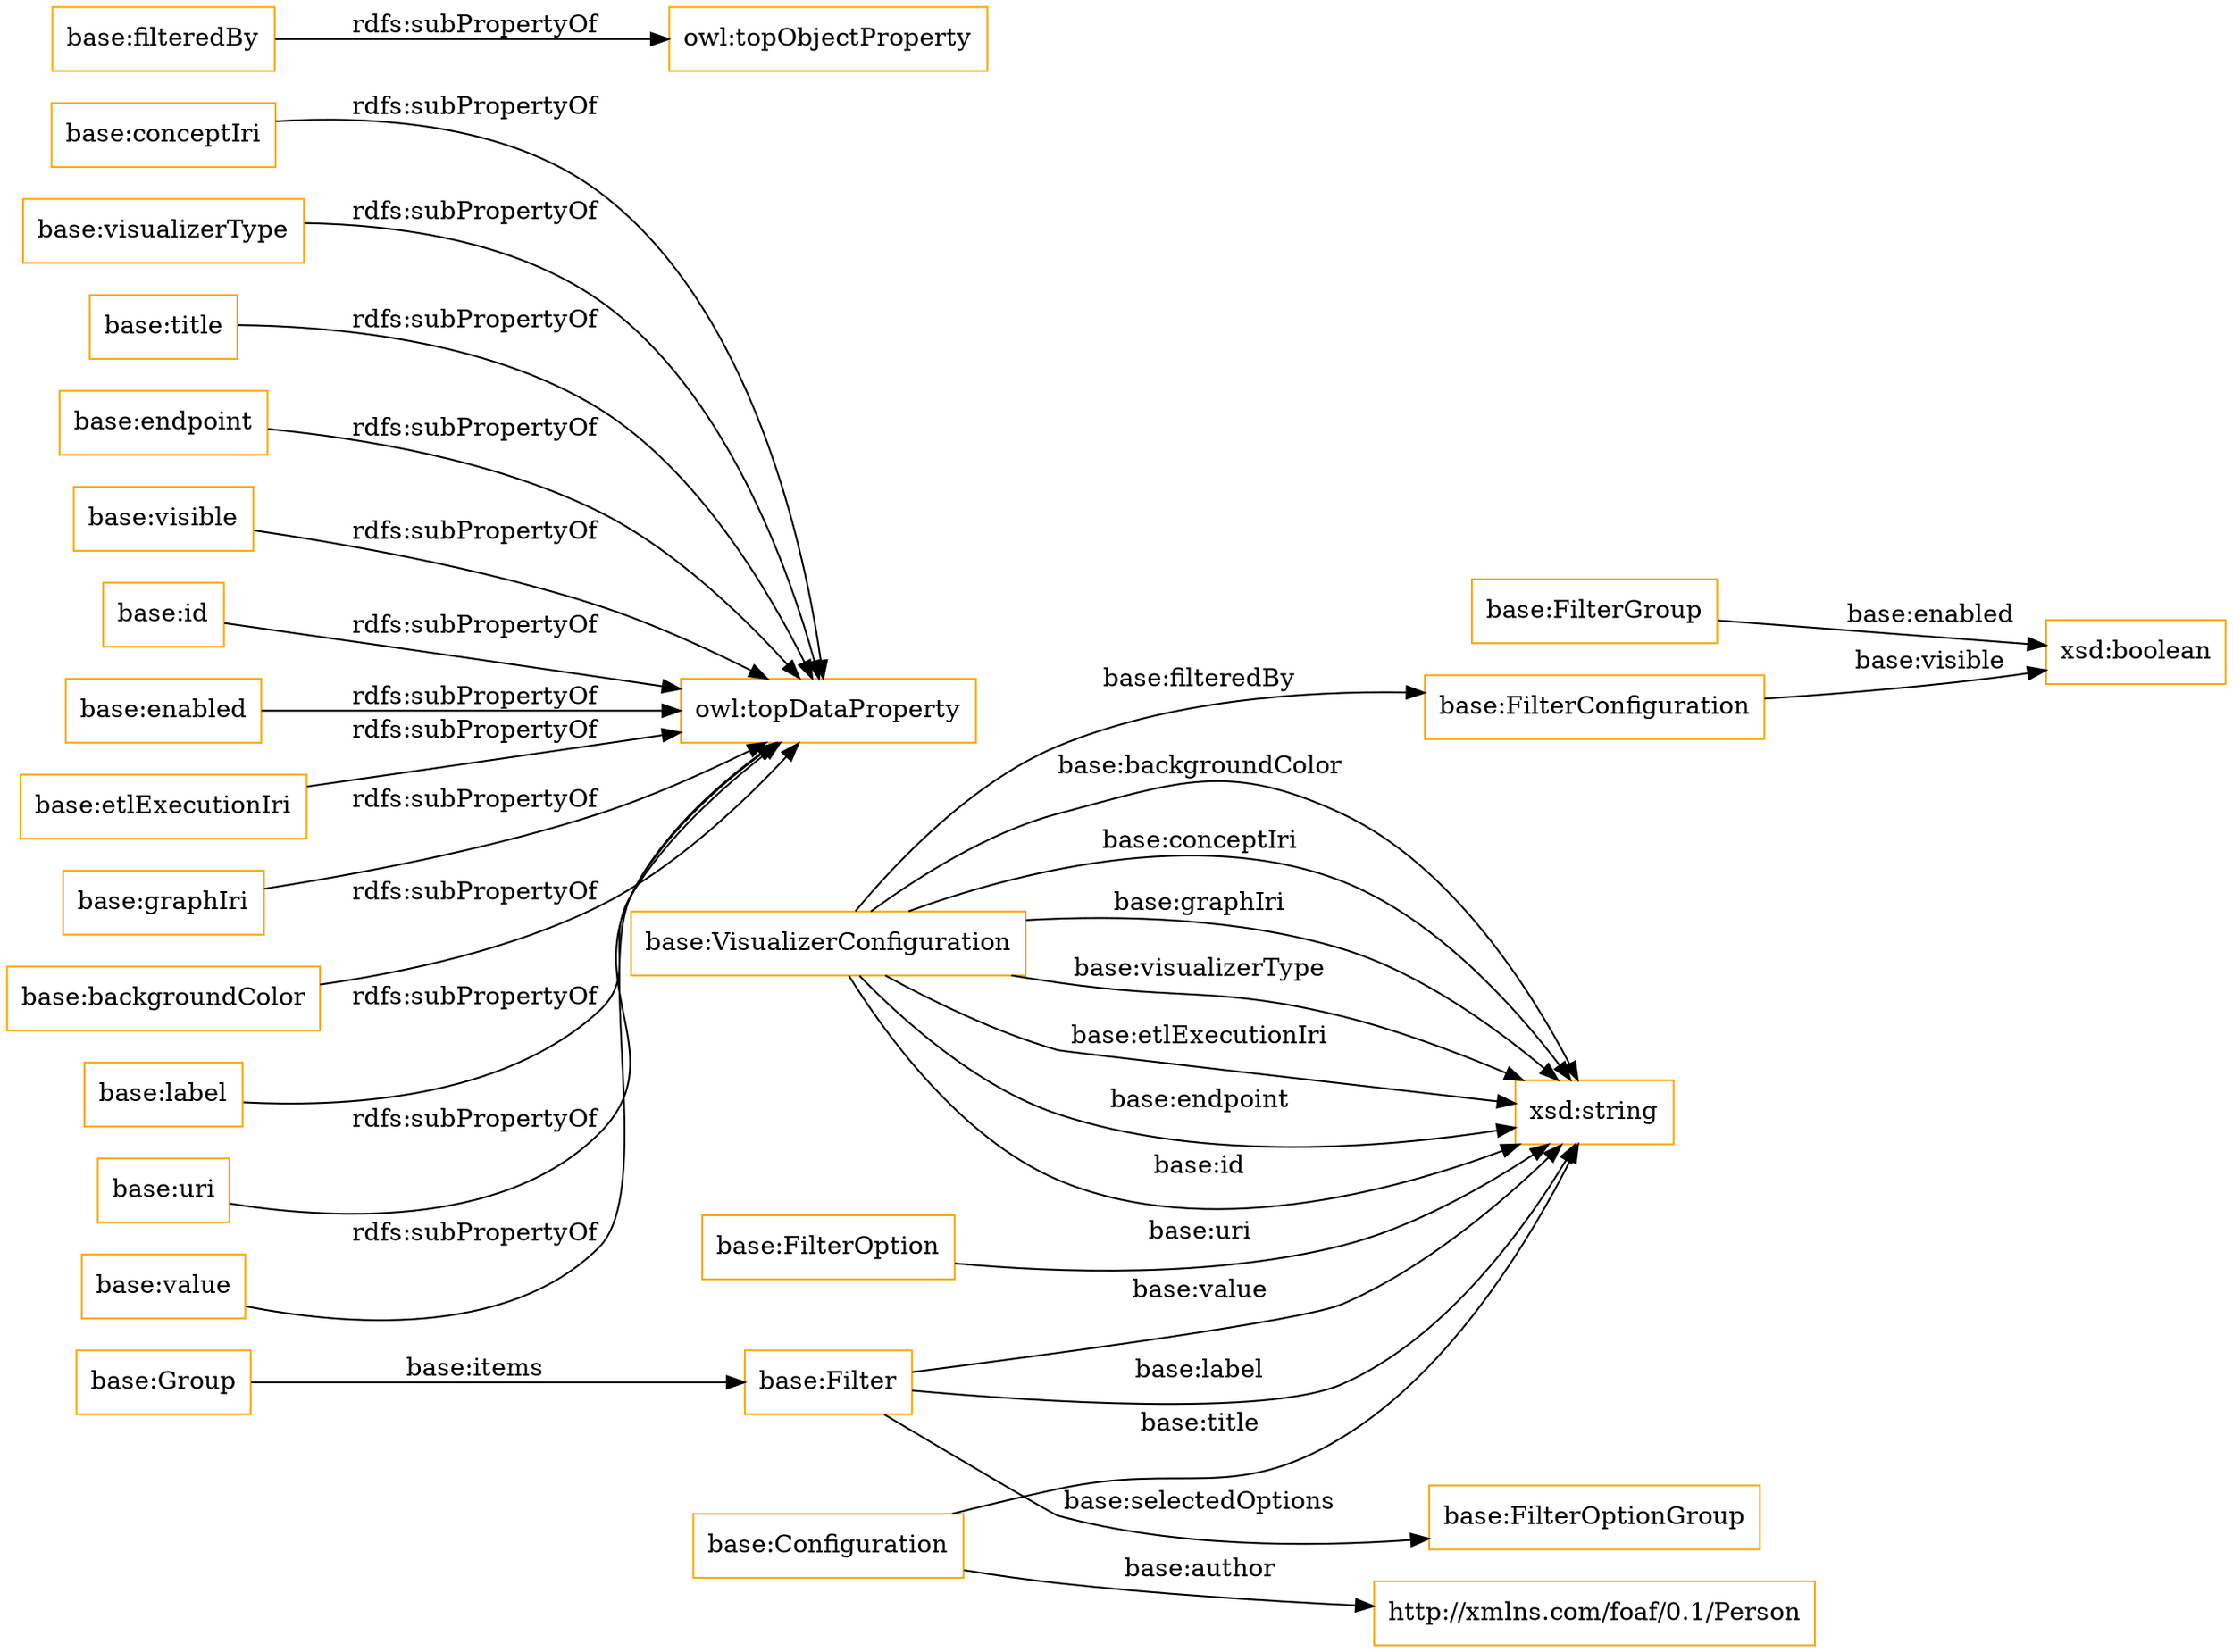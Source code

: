 digraph ar2dtool_diagram { 
rankdir=LR;
size="1501"
node [shape = rectangle, color="orange"]; "base:VisualizerConfiguration" "base:Group" "base:FilterOptionGroup" "base:FilterOption" "base:FilterGroup" "base:FilterConfiguration" "base:Filter" "base:Configuration" "http://xmlns.com/foaf/0.1/Person" ; /*classes style*/
	"base:conceptIri" -> "owl:topDataProperty" [ label = "rdfs:subPropertyOf" ];
	"base:visualizerType" -> "owl:topDataProperty" [ label = "rdfs:subPropertyOf" ];
	"base:title" -> "owl:topDataProperty" [ label = "rdfs:subPropertyOf" ];
	"base:endpoint" -> "owl:topDataProperty" [ label = "rdfs:subPropertyOf" ];
	"base:filteredBy" -> "owl:topObjectProperty" [ label = "rdfs:subPropertyOf" ];
	"base:visible" -> "owl:topDataProperty" [ label = "rdfs:subPropertyOf" ];
	"base:id" -> "owl:topDataProperty" [ label = "rdfs:subPropertyOf" ];
	"base:enabled" -> "owl:topDataProperty" [ label = "rdfs:subPropertyOf" ];
	"base:etlExecutionIri" -> "owl:topDataProperty" [ label = "rdfs:subPropertyOf" ];
	"base:graphIri" -> "owl:topDataProperty" [ label = "rdfs:subPropertyOf" ];
	"base:backgroundColor" -> "owl:topDataProperty" [ label = "rdfs:subPropertyOf" ];
	"base:label" -> "owl:topDataProperty" [ label = "rdfs:subPropertyOf" ];
	"base:uri" -> "owl:topDataProperty" [ label = "rdfs:subPropertyOf" ];
	"base:value" -> "owl:topDataProperty" [ label = "rdfs:subPropertyOf" ];
	"base:VisualizerConfiguration" -> "base:FilterConfiguration" [ label = "base:filteredBy" ];
	"base:FilterOption" -> "xsd:string" [ label = "base:uri" ];
	"base:Configuration" -> "xsd:string" [ label = "base:title" ];
	"base:VisualizerConfiguration" -> "xsd:string" [ label = "base:backgroundColor" ];
	"base:Filter" -> "xsd:string" [ label = "base:value" ];
	"base:Group" -> "base:Filter" [ label = "base:items" ];
	"base:VisualizerConfiguration" -> "xsd:string" [ label = "base:conceptIri" ];
	"base:FilterGroup" -> "xsd:boolean" [ label = "base:enabled" ];
	"base:VisualizerConfiguration" -> "xsd:string" [ label = "base:graphIri" ];
	"base:VisualizerConfiguration" -> "xsd:string" [ label = "base:visualizerType" ];
	"base:VisualizerConfiguration" -> "xsd:string" [ label = "base:etlExecutionIri" ];
	"base:Filter" -> "xsd:string" [ label = "base:label" ];
	"base:VisualizerConfiguration" -> "xsd:string" [ label = "base:endpoint" ];
	"base:VisualizerConfiguration" -> "xsd:string" [ label = "base:id" ];
	"base:Filter" -> "base:FilterOptionGroup" [ label = "base:selectedOptions" ];
	"base:Configuration" -> "http://xmlns.com/foaf/0.1/Person" [ label = "base:author" ];
	"base:FilterConfiguration" -> "xsd:boolean" [ label = "base:visible" ];

}
